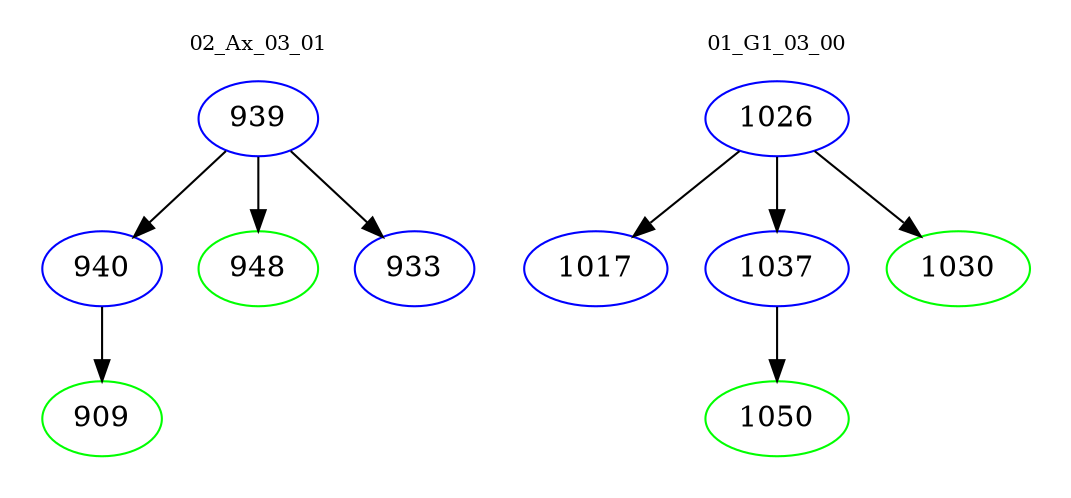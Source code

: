 digraph{
subgraph cluster_0 {
color = white
label = "02_Ax_03_01";
fontsize=10;
T0_939 [label="939", color="blue"]
T0_939 -> T0_940 [color="black"]
T0_940 [label="940", color="blue"]
T0_940 -> T0_909 [color="black"]
T0_909 [label="909", color="green"]
T0_939 -> T0_948 [color="black"]
T0_948 [label="948", color="green"]
T0_939 -> T0_933 [color="black"]
T0_933 [label="933", color="blue"]
}
subgraph cluster_1 {
color = white
label = "01_G1_03_00";
fontsize=10;
T1_1026 [label="1026", color="blue"]
T1_1026 -> T1_1017 [color="black"]
T1_1017 [label="1017", color="blue"]
T1_1026 -> T1_1037 [color="black"]
T1_1037 [label="1037", color="blue"]
T1_1037 -> T1_1050 [color="black"]
T1_1050 [label="1050", color="green"]
T1_1026 -> T1_1030 [color="black"]
T1_1030 [label="1030", color="green"]
}
}
